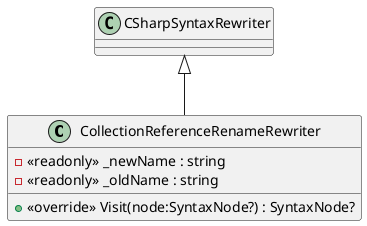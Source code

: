 @startuml
class CollectionReferenceRenameRewriter {
    - <<readonly>> _newName : string
    - <<readonly>> _oldName : string
    + <<override>> Visit(node:SyntaxNode?) : SyntaxNode?
}
CSharpSyntaxRewriter <|-- CollectionReferenceRenameRewriter
@enduml
